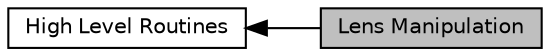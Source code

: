 digraph "Lens Manipulation"
{
  edge [fontname="Helvetica",fontsize="10",labelfontname="Helvetica",labelfontsize="10"];
  node [fontname="Helvetica",fontsize="10",shape=box];
  rankdir=LR;
  Node1 [label="High Level Routines",height=0.2,width=0.4,color="black", fillcolor="white", style="filled",URL="$group___high_level.html",tooltip="These are routines that can be used without having to muck around in the internals."];
  Node0 [label="Lens Manipulation",height=0.2,width=0.4,color="black", fillcolor="grey75", style="filled", fontcolor="black",tooltip="Routines for adjusting the lens."];
  Node1->Node0 [shape=plaintext, dir="back", style="solid"];
}
